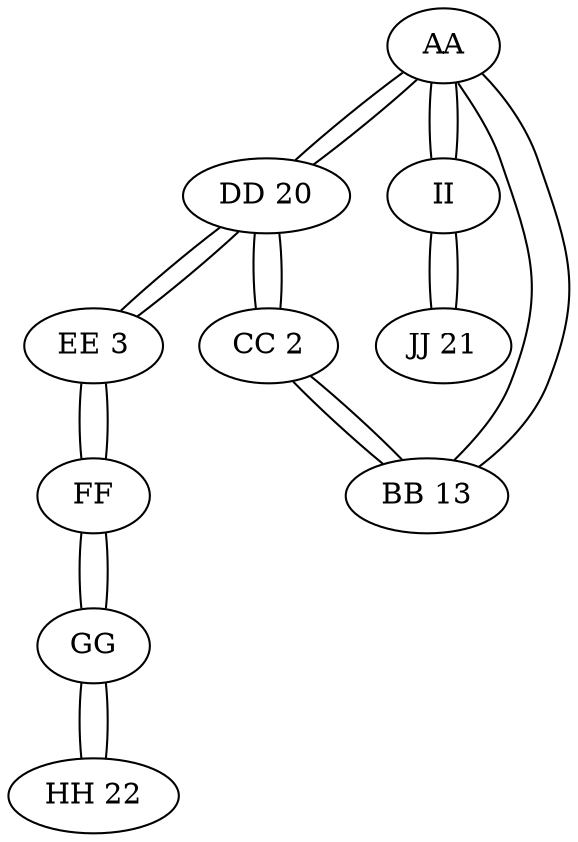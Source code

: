 graph {
    AA [label = "AA"];
    AA -- DD;
    AA -- II;
    AA -- BB;
    BB [label = "BB 13"];
    BB -- CC;
    BB -- AA;
    CC [label = "CC 2"];
    CC -- DD;
    CC -- BB;
    DD [label = "DD 20"];
    DD -- CC;
    DD -- AA;
    DD -- EE;
    EE [label = "EE 3"];
    EE -- FF;
    EE -- DD;
    FF [label = "FF"];
    FF -- EE;
    FF -- GG;
    GG [label = "GG"];
    GG -- FF;
    GG -- HH;
    HH [label = "HH 22"];
    HH -- GG;
    II [label = "II"];
    II -- AA;
    II -- JJ;
    JJ [label = "JJ 21"];
    JJ -- II;
}